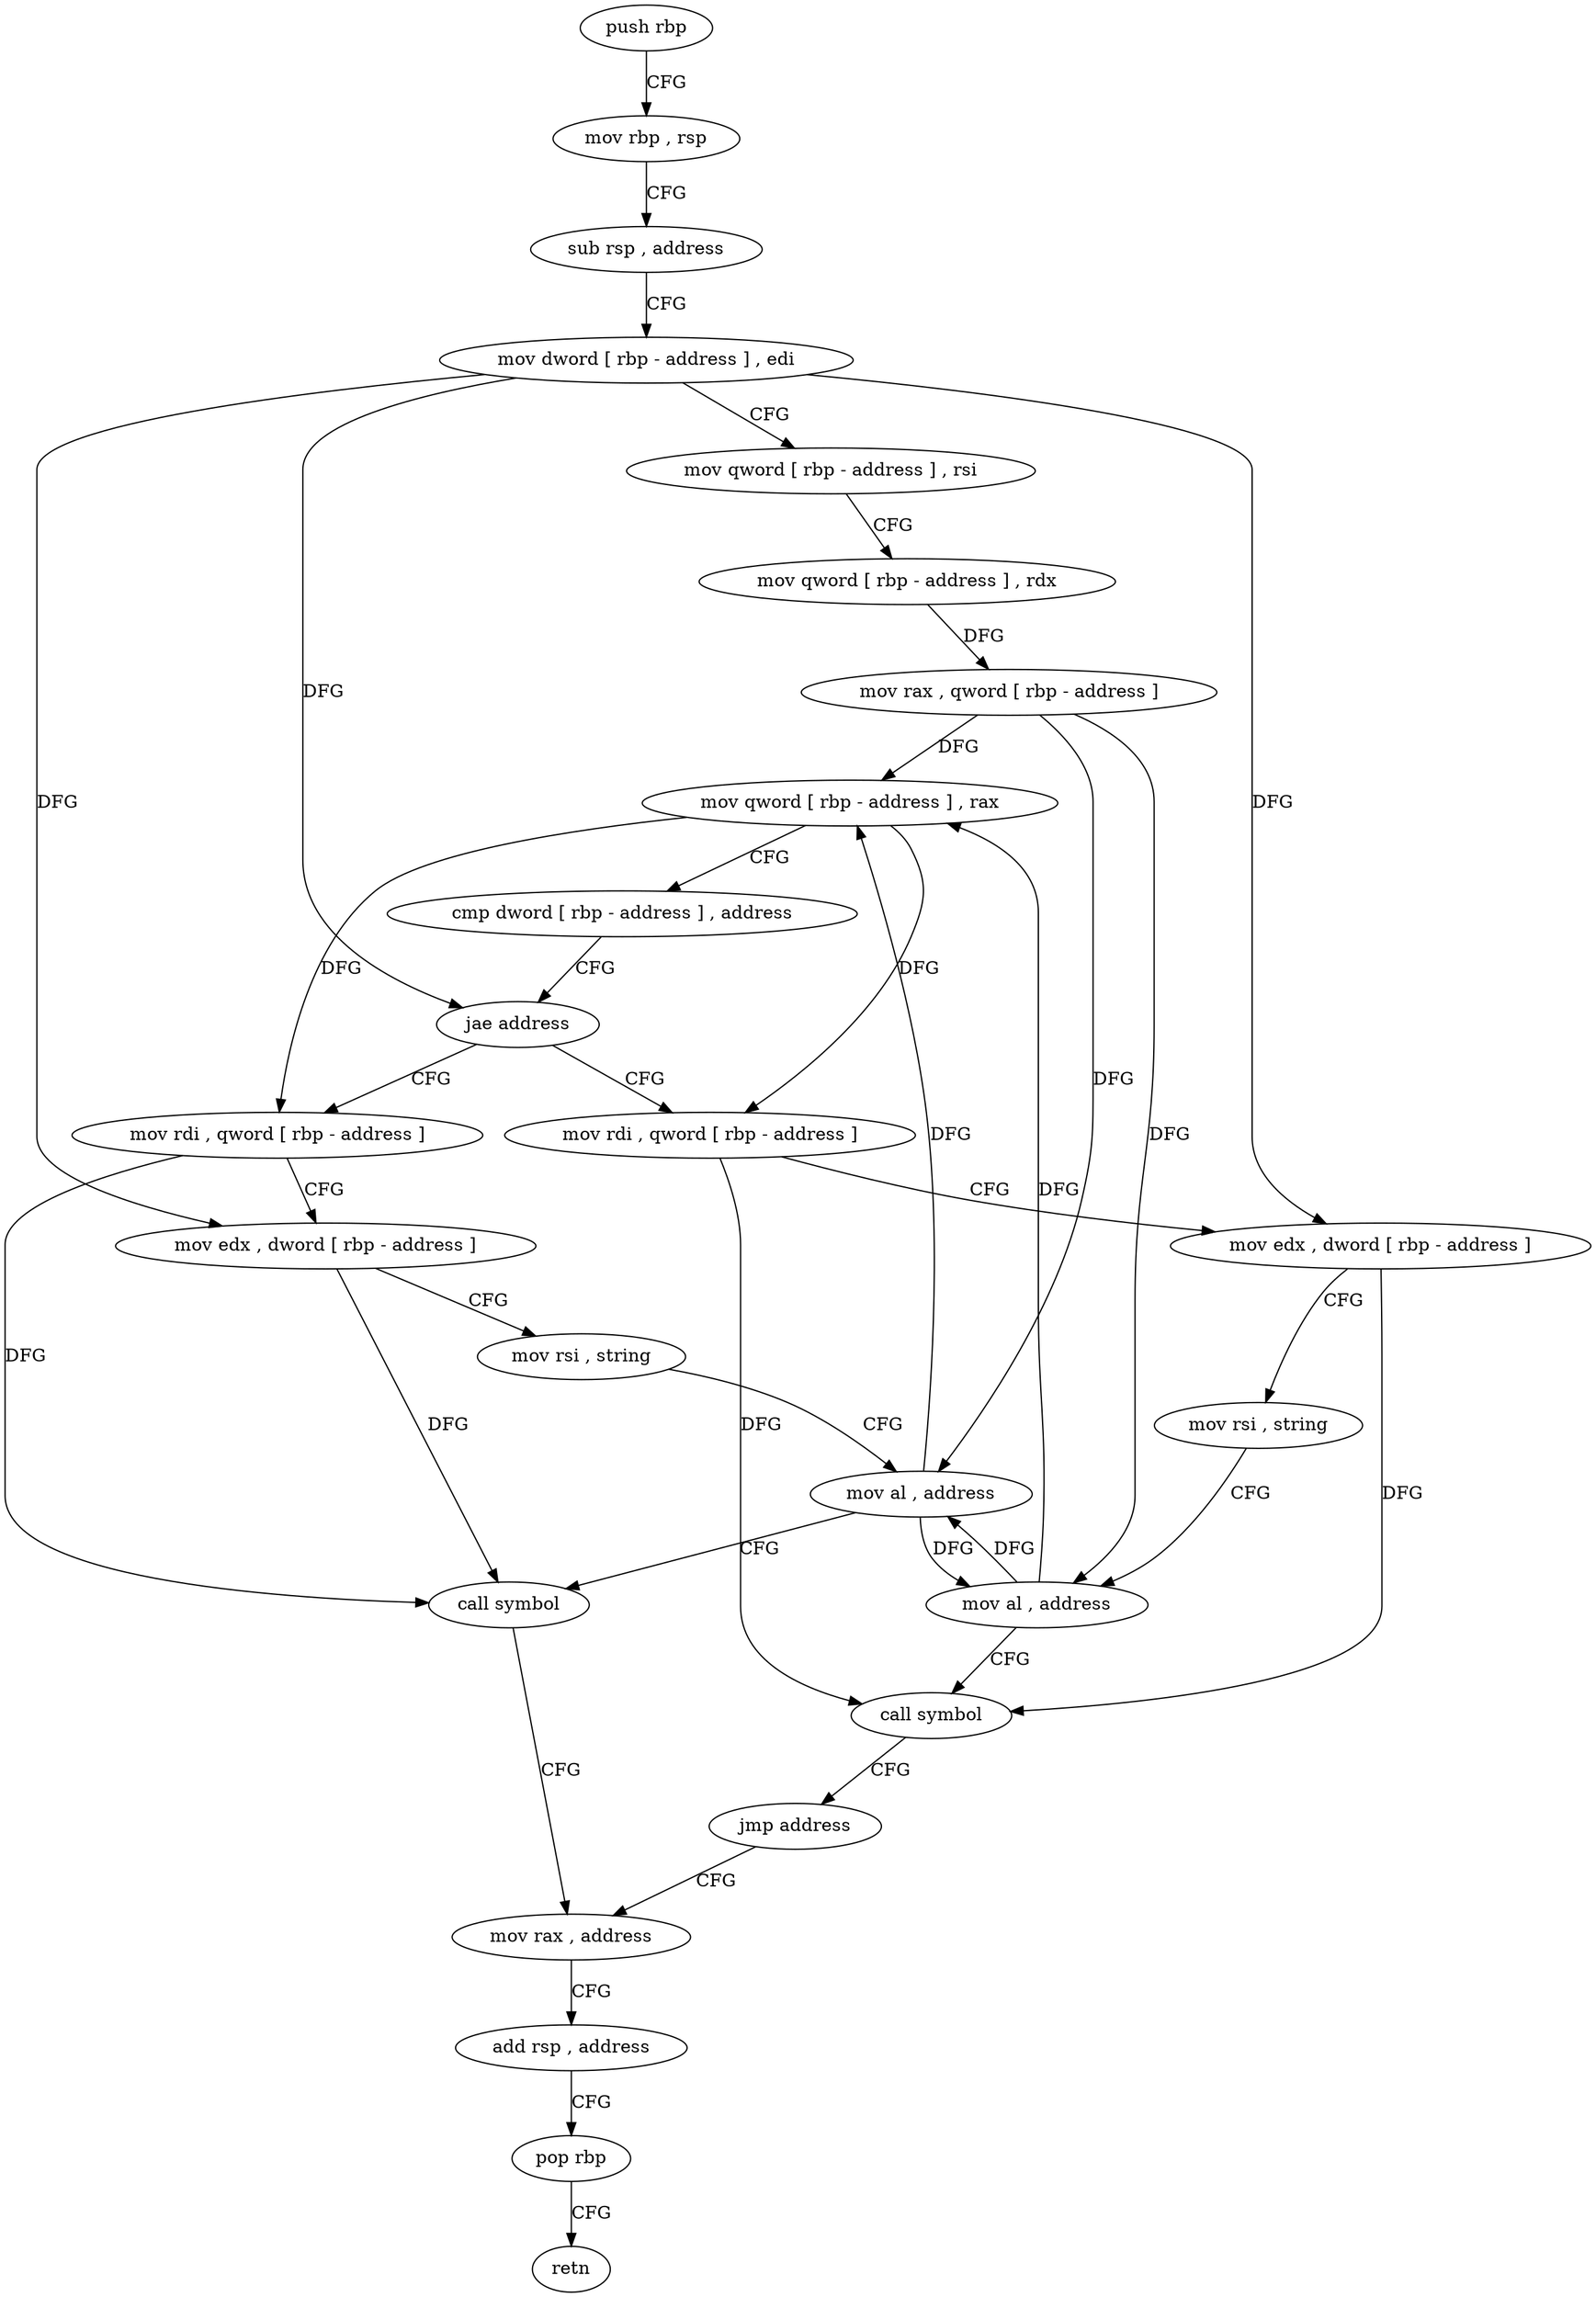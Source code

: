 digraph "func" {
"4218464" [label = "push rbp" ]
"4218465" [label = "mov rbp , rsp" ]
"4218468" [label = "sub rsp , address" ]
"4218472" [label = "mov dword [ rbp - address ] , edi" ]
"4218475" [label = "mov qword [ rbp - address ] , rsi" ]
"4218479" [label = "mov qword [ rbp - address ] , rdx" ]
"4218483" [label = "mov rax , qword [ rbp - address ]" ]
"4218487" [label = "mov qword [ rbp - address ] , rax" ]
"4218491" [label = "cmp dword [ rbp - address ] , address" ]
"4218498" [label = "jae address" ]
"4218533" [label = "mov rdi , qword [ rbp - address ]" ]
"4218504" [label = "mov rdi , qword [ rbp - address ]" ]
"4218537" [label = "mov edx , dword [ rbp - address ]" ]
"4218540" [label = "mov rsi , string" ]
"4218550" [label = "mov al , address" ]
"4218552" [label = "call symbol" ]
"4218557" [label = "mov rax , address" ]
"4218508" [label = "mov edx , dword [ rbp - address ]" ]
"4218511" [label = "mov rsi , string" ]
"4218521" [label = "mov al , address" ]
"4218523" [label = "call symbol" ]
"4218528" [label = "jmp address" ]
"4218564" [label = "add rsp , address" ]
"4218568" [label = "pop rbp" ]
"4218569" [label = "retn" ]
"4218464" -> "4218465" [ label = "CFG" ]
"4218465" -> "4218468" [ label = "CFG" ]
"4218468" -> "4218472" [ label = "CFG" ]
"4218472" -> "4218475" [ label = "CFG" ]
"4218472" -> "4218498" [ label = "DFG" ]
"4218472" -> "4218537" [ label = "DFG" ]
"4218472" -> "4218508" [ label = "DFG" ]
"4218475" -> "4218479" [ label = "CFG" ]
"4218479" -> "4218483" [ label = "DFG" ]
"4218483" -> "4218487" [ label = "DFG" ]
"4218483" -> "4218550" [ label = "DFG" ]
"4218483" -> "4218521" [ label = "DFG" ]
"4218487" -> "4218491" [ label = "CFG" ]
"4218487" -> "4218533" [ label = "DFG" ]
"4218487" -> "4218504" [ label = "DFG" ]
"4218491" -> "4218498" [ label = "CFG" ]
"4218498" -> "4218533" [ label = "CFG" ]
"4218498" -> "4218504" [ label = "CFG" ]
"4218533" -> "4218537" [ label = "CFG" ]
"4218533" -> "4218552" [ label = "DFG" ]
"4218504" -> "4218508" [ label = "CFG" ]
"4218504" -> "4218523" [ label = "DFG" ]
"4218537" -> "4218540" [ label = "CFG" ]
"4218537" -> "4218552" [ label = "DFG" ]
"4218540" -> "4218550" [ label = "CFG" ]
"4218550" -> "4218552" [ label = "CFG" ]
"4218550" -> "4218487" [ label = "DFG" ]
"4218550" -> "4218521" [ label = "DFG" ]
"4218552" -> "4218557" [ label = "CFG" ]
"4218557" -> "4218564" [ label = "CFG" ]
"4218508" -> "4218511" [ label = "CFG" ]
"4218508" -> "4218523" [ label = "DFG" ]
"4218511" -> "4218521" [ label = "CFG" ]
"4218521" -> "4218523" [ label = "CFG" ]
"4218521" -> "4218487" [ label = "DFG" ]
"4218521" -> "4218550" [ label = "DFG" ]
"4218523" -> "4218528" [ label = "CFG" ]
"4218528" -> "4218557" [ label = "CFG" ]
"4218564" -> "4218568" [ label = "CFG" ]
"4218568" -> "4218569" [ label = "CFG" ]
}

